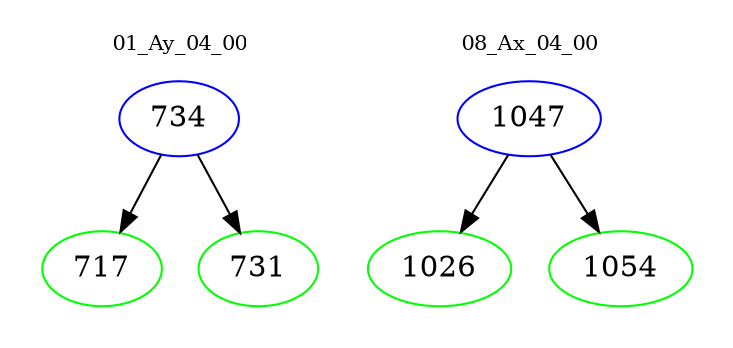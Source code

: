 digraph{
subgraph cluster_0 {
color = white
label = "01_Ay_04_00";
fontsize=10;
T0_734 [label="734", color="blue"]
T0_734 -> T0_717 [color="black"]
T0_717 [label="717", color="green"]
T0_734 -> T0_731 [color="black"]
T0_731 [label="731", color="green"]
}
subgraph cluster_1 {
color = white
label = "08_Ax_04_00";
fontsize=10;
T1_1047 [label="1047", color="blue"]
T1_1047 -> T1_1026 [color="black"]
T1_1026 [label="1026", color="green"]
T1_1047 -> T1_1054 [color="black"]
T1_1054 [label="1054", color="green"]
}
}
